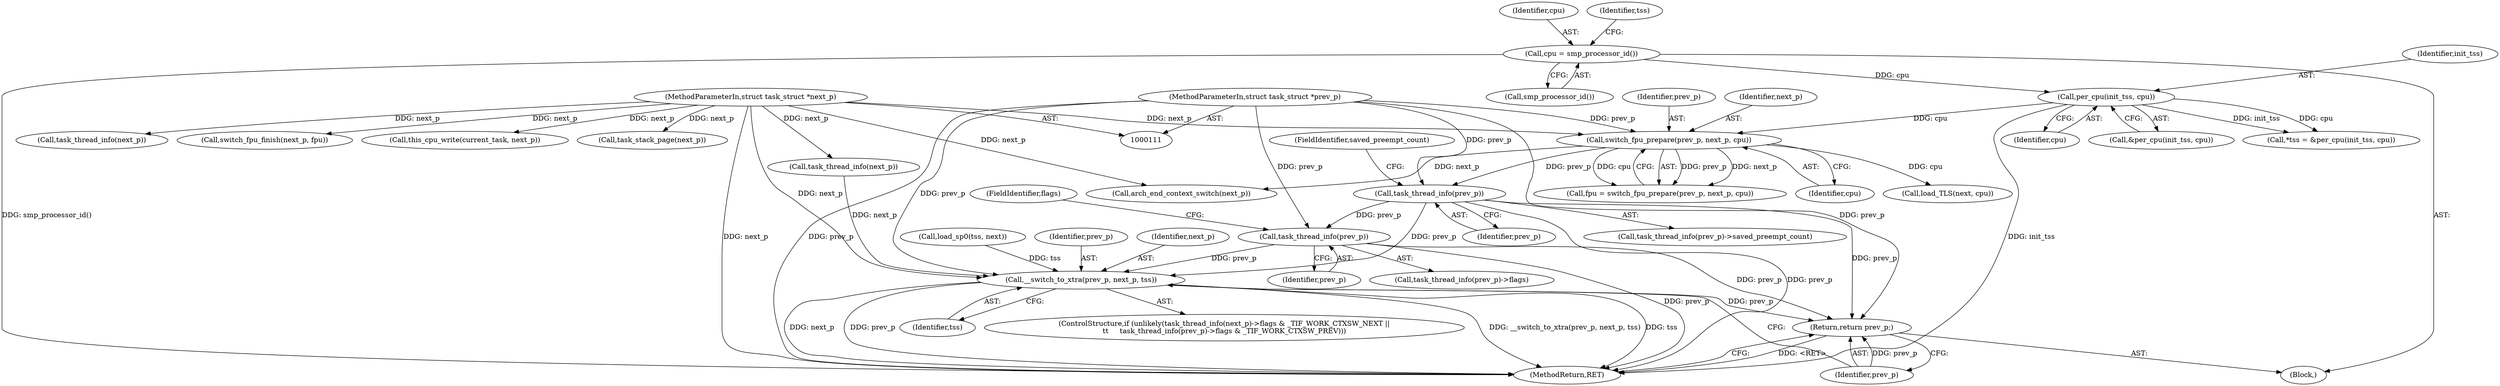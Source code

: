 digraph "0_linux_f647d7c155f069c1a068030255c300663516420e@API" {
"1000327" [label="(Call,task_thread_info(prev_p))"];
"1000295" [label="(Call,task_thread_info(prev_p))"];
"1000145" [label="(Call,switch_fpu_prepare(prev_p, next_p, cpu))"];
"1000112" [label="(MethodParameterIn,struct task_struct *prev_p)"];
"1000113" [label="(MethodParameterIn,struct task_struct *next_p)"];
"1000137" [label="(Call,per_cpu(init_tss, cpu))"];
"1000130" [label="(Call,cpu = smp_processor_id())"];
"1000331" [label="(Call,__switch_to_xtra(prev_p, next_p, tss))"];
"1000335" [label="(Return,return prev_p;)"];
"1000303" [label="(Call,task_thread_info(next_p))"];
"1000112" [label="(MethodParameterIn,struct task_struct *prev_p)"];
"1000161" [label="(Call,arch_end_context_switch(next_p))"];
"1000143" [label="(Call,fpu = switch_fpu_prepare(prev_p, next_p, cpu))"];
"1000131" [label="(Identifier,cpu)"];
"1000136" [label="(Call,&per_cpu(init_tss, cpu))"];
"1000337" [label="(MethodReturn,RET)"];
"1000276" [label="(Call,switch_fpu_finish(next_p, fpu))"];
"1000336" [label="(Identifier,prev_p)"];
"1000134" [label="(Call,*tss = &per_cpu(init_tss, cpu))"];
"1000334" [label="(Identifier,tss)"];
"1000316" [label="(ControlStructure,if (unlikely(task_thread_info(next_p)->flags & _TIF_WORK_CTXSW_NEXT ||\n\t\t     task_thread_info(prev_p)->flags & _TIF_WORK_CTXSW_PREV)))"];
"1000290" [label="(Call,this_cpu_write(current_task, next_p))"];
"1000327" [label="(Call,task_thread_info(prev_p))"];
"1000311" [label="(Call,task_stack_page(next_p))"];
"1000297" [label="(FieldIdentifier,saved_preempt_count)"];
"1000296" [label="(Identifier,prev_p)"];
"1000135" [label="(Identifier,tss)"];
"1000148" [label="(Identifier,cpu)"];
"1000137" [label="(Call,per_cpu(init_tss, cpu))"];
"1000328" [label="(Identifier,prev_p)"];
"1000329" [label="(FieldIdentifier,flags)"];
"1000335" [label="(Return,return prev_p;)"];
"1000294" [label="(Call,task_thread_info(prev_p)->saved_preempt_count)"];
"1000332" [label="(Identifier,prev_p)"];
"1000158" [label="(Call,load_TLS(next, cpu))"];
"1000331" [label="(Call,__switch_to_xtra(prev_p, next_p, tss))"];
"1000138" [label="(Identifier,init_tss)"];
"1000146" [label="(Identifier,prev_p)"];
"1000295" [label="(Call,task_thread_info(prev_p))"];
"1000321" [label="(Call,task_thread_info(next_p))"];
"1000114" [label="(Block,)"];
"1000333" [label="(Identifier,next_p)"];
"1000149" [label="(Call,load_sp0(tss, next))"];
"1000139" [label="(Identifier,cpu)"];
"1000147" [label="(Identifier,next_p)"];
"1000113" [label="(MethodParameterIn,struct task_struct *next_p)"];
"1000130" [label="(Call,cpu = smp_processor_id())"];
"1000326" [label="(Call,task_thread_info(prev_p)->flags)"];
"1000132" [label="(Call,smp_processor_id())"];
"1000145" [label="(Call,switch_fpu_prepare(prev_p, next_p, cpu))"];
"1000327" -> "1000326"  [label="AST: "];
"1000327" -> "1000328"  [label="CFG: "];
"1000328" -> "1000327"  [label="AST: "];
"1000329" -> "1000327"  [label="CFG: "];
"1000327" -> "1000337"  [label="DDG: prev_p"];
"1000295" -> "1000327"  [label="DDG: prev_p"];
"1000112" -> "1000327"  [label="DDG: prev_p"];
"1000327" -> "1000331"  [label="DDG: prev_p"];
"1000327" -> "1000335"  [label="DDG: prev_p"];
"1000295" -> "1000294"  [label="AST: "];
"1000295" -> "1000296"  [label="CFG: "];
"1000296" -> "1000295"  [label="AST: "];
"1000297" -> "1000295"  [label="CFG: "];
"1000295" -> "1000337"  [label="DDG: prev_p"];
"1000145" -> "1000295"  [label="DDG: prev_p"];
"1000112" -> "1000295"  [label="DDG: prev_p"];
"1000295" -> "1000331"  [label="DDG: prev_p"];
"1000295" -> "1000335"  [label="DDG: prev_p"];
"1000145" -> "1000143"  [label="AST: "];
"1000145" -> "1000148"  [label="CFG: "];
"1000146" -> "1000145"  [label="AST: "];
"1000147" -> "1000145"  [label="AST: "];
"1000148" -> "1000145"  [label="AST: "];
"1000143" -> "1000145"  [label="CFG: "];
"1000145" -> "1000143"  [label="DDG: prev_p"];
"1000145" -> "1000143"  [label="DDG: next_p"];
"1000145" -> "1000143"  [label="DDG: cpu"];
"1000112" -> "1000145"  [label="DDG: prev_p"];
"1000113" -> "1000145"  [label="DDG: next_p"];
"1000137" -> "1000145"  [label="DDG: cpu"];
"1000145" -> "1000158"  [label="DDG: cpu"];
"1000145" -> "1000161"  [label="DDG: next_p"];
"1000112" -> "1000111"  [label="AST: "];
"1000112" -> "1000337"  [label="DDG: prev_p"];
"1000112" -> "1000331"  [label="DDG: prev_p"];
"1000112" -> "1000335"  [label="DDG: prev_p"];
"1000113" -> "1000111"  [label="AST: "];
"1000113" -> "1000337"  [label="DDG: next_p"];
"1000113" -> "1000161"  [label="DDG: next_p"];
"1000113" -> "1000276"  [label="DDG: next_p"];
"1000113" -> "1000290"  [label="DDG: next_p"];
"1000113" -> "1000303"  [label="DDG: next_p"];
"1000113" -> "1000311"  [label="DDG: next_p"];
"1000113" -> "1000321"  [label="DDG: next_p"];
"1000113" -> "1000331"  [label="DDG: next_p"];
"1000137" -> "1000136"  [label="AST: "];
"1000137" -> "1000139"  [label="CFG: "];
"1000138" -> "1000137"  [label="AST: "];
"1000139" -> "1000137"  [label="AST: "];
"1000136" -> "1000137"  [label="CFG: "];
"1000137" -> "1000337"  [label="DDG: init_tss"];
"1000137" -> "1000134"  [label="DDG: init_tss"];
"1000137" -> "1000134"  [label="DDG: cpu"];
"1000130" -> "1000137"  [label="DDG: cpu"];
"1000130" -> "1000114"  [label="AST: "];
"1000130" -> "1000132"  [label="CFG: "];
"1000131" -> "1000130"  [label="AST: "];
"1000132" -> "1000130"  [label="AST: "];
"1000135" -> "1000130"  [label="CFG: "];
"1000130" -> "1000337"  [label="DDG: smp_processor_id()"];
"1000331" -> "1000316"  [label="AST: "];
"1000331" -> "1000334"  [label="CFG: "];
"1000332" -> "1000331"  [label="AST: "];
"1000333" -> "1000331"  [label="AST: "];
"1000334" -> "1000331"  [label="AST: "];
"1000336" -> "1000331"  [label="CFG: "];
"1000331" -> "1000337"  [label="DDG: __switch_to_xtra(prev_p, next_p, tss)"];
"1000331" -> "1000337"  [label="DDG: tss"];
"1000331" -> "1000337"  [label="DDG: next_p"];
"1000331" -> "1000337"  [label="DDG: prev_p"];
"1000321" -> "1000331"  [label="DDG: next_p"];
"1000149" -> "1000331"  [label="DDG: tss"];
"1000331" -> "1000335"  [label="DDG: prev_p"];
"1000335" -> "1000114"  [label="AST: "];
"1000335" -> "1000336"  [label="CFG: "];
"1000336" -> "1000335"  [label="AST: "];
"1000337" -> "1000335"  [label="CFG: "];
"1000335" -> "1000337"  [label="DDG: <RET>"];
"1000336" -> "1000335"  [label="DDG: prev_p"];
}
